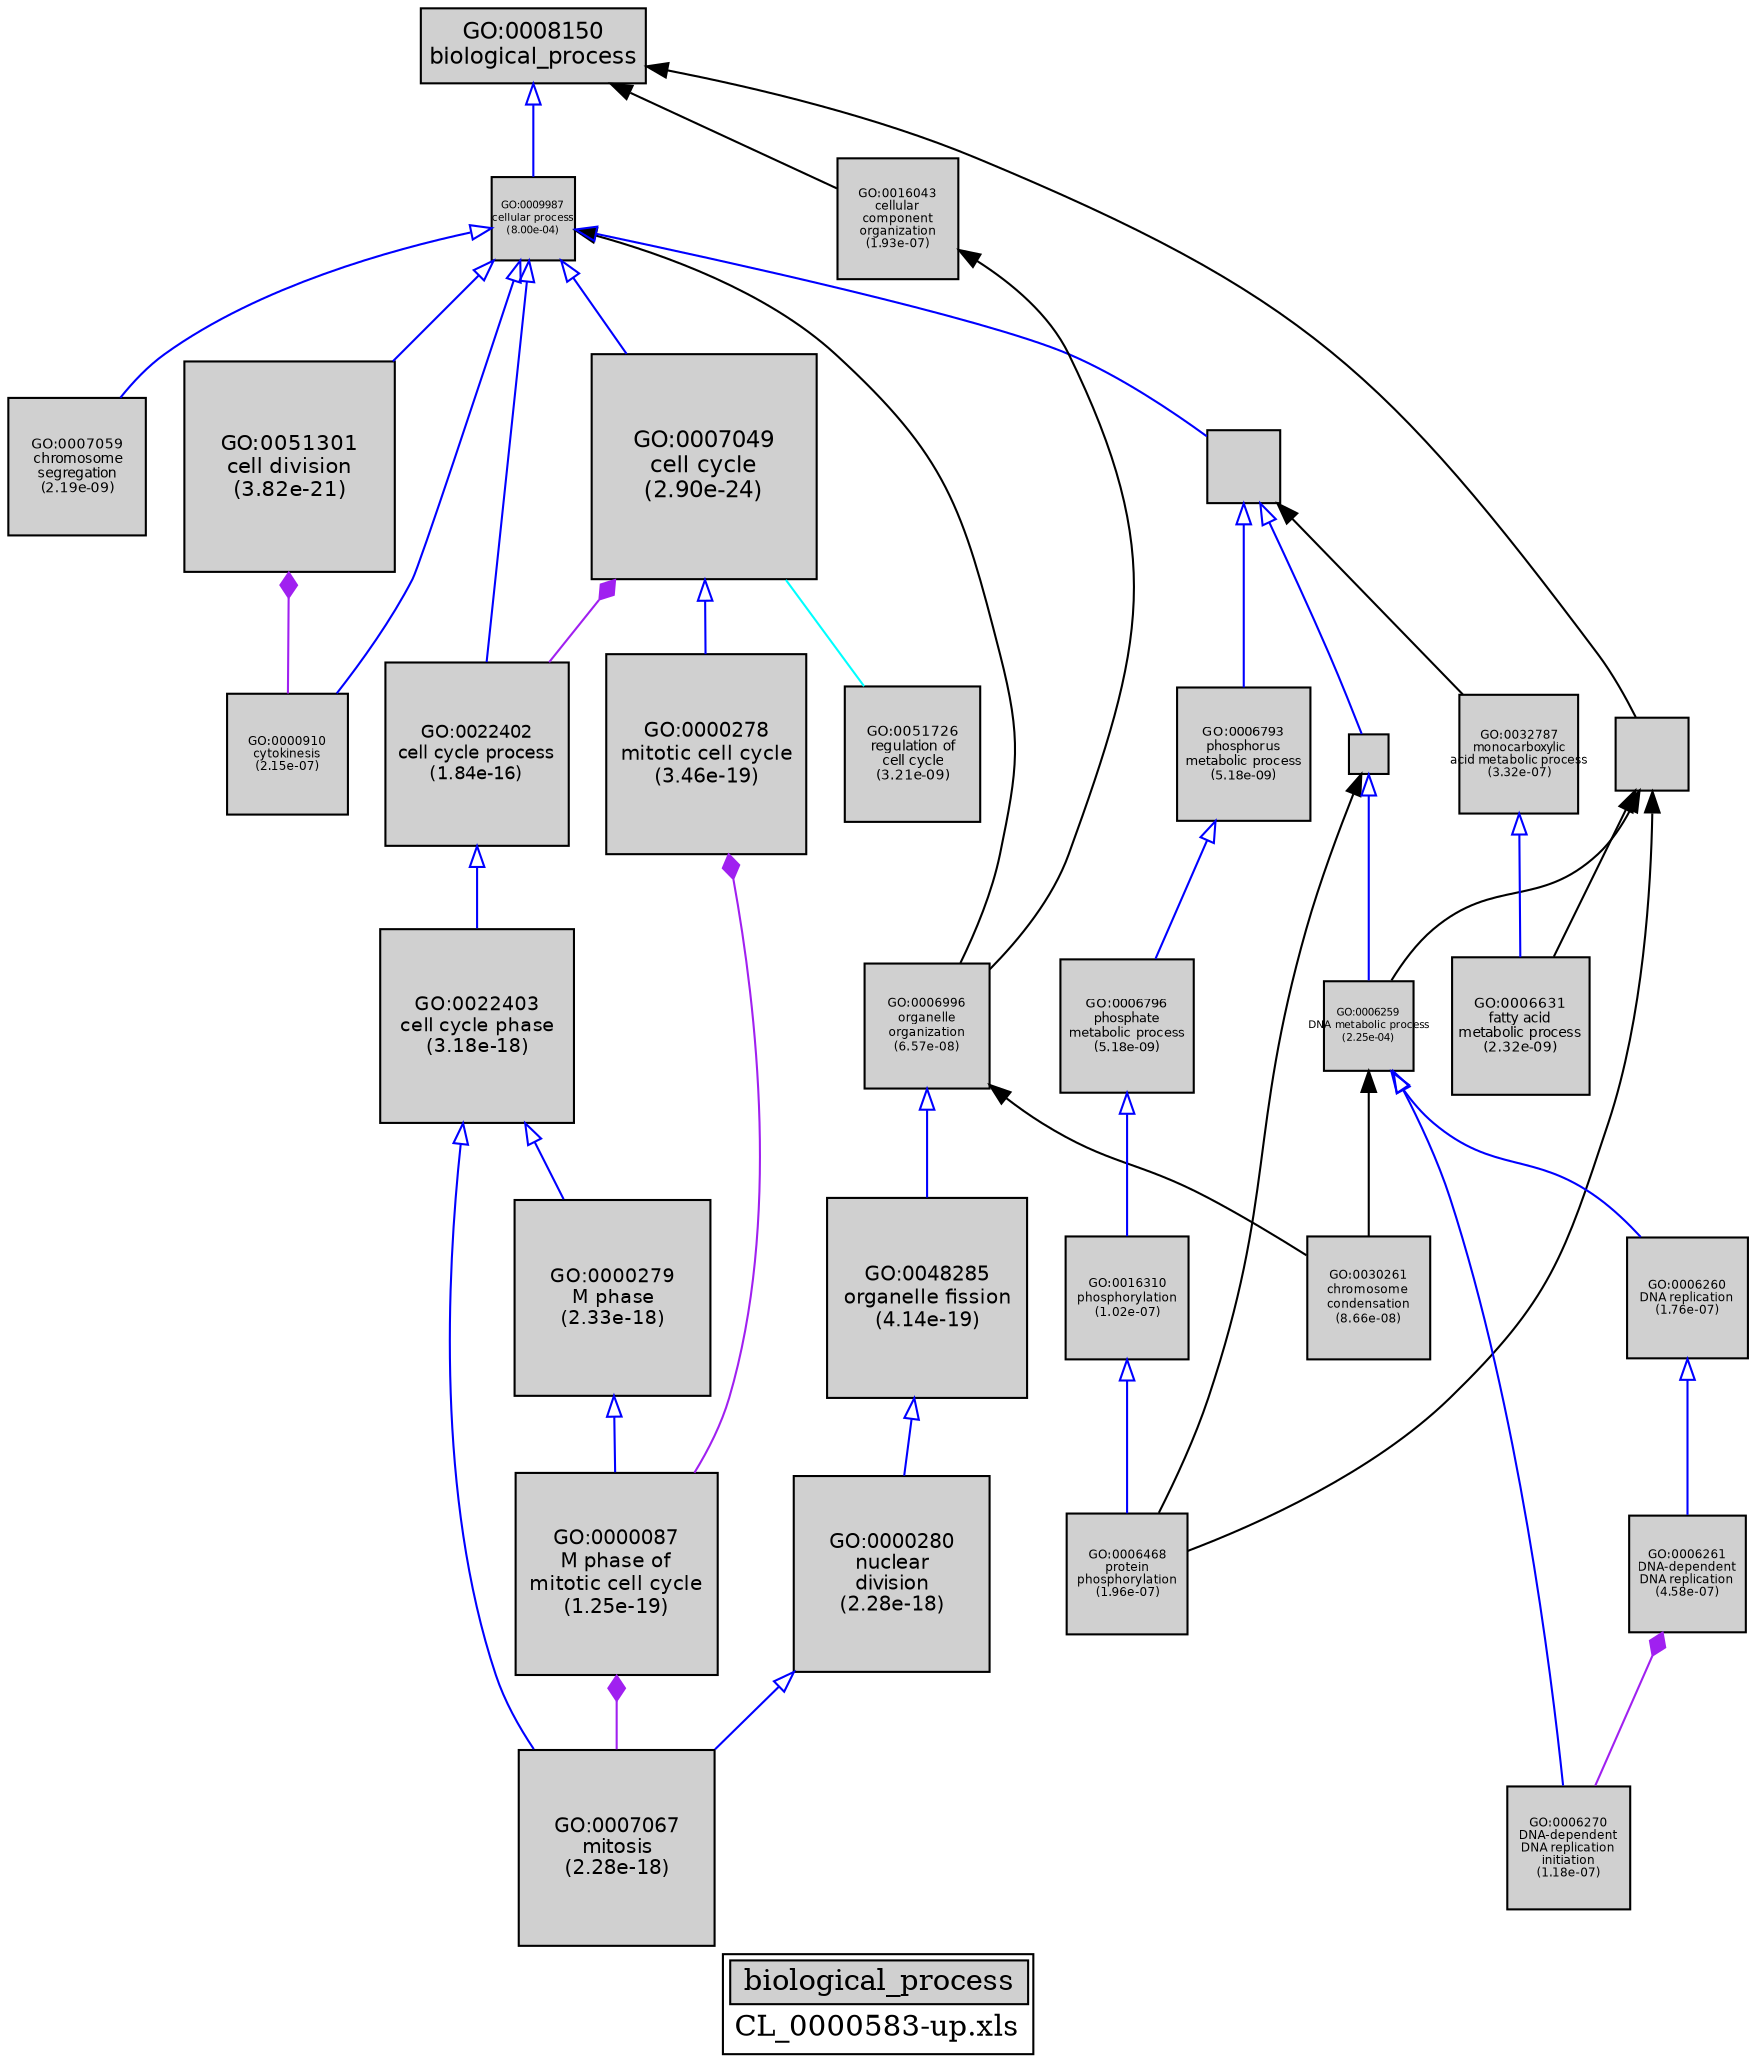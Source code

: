 digraph "biological_process" {
graph [ bgcolor = "#FFFFFF", label = <<TABLE COLOR="black" BGCOLOR="white"><TR><TD COLSPAN="2" BGCOLOR="#D0D0D0"><FONT COLOR="black">biological_process</FONT></TD></TR><TR><TD BORDER="0">CL_0000583-up.xls</TD></TR></TABLE>> ];
node [ fontname = "Helvetica" ];

subgraph "nodes" {

node [ style = "filled", fixedsize = "true", width = 1, shape = "box", fontsize = 9, fillcolor = "#D0D0D0", fontcolor = "black", color = "black" ];

"GO:0022403" [ URL = "#GO:0022403", label = <<TABLE BORDER="0"><TR><TD>GO:0022403<BR/>cell cycle phase<BR/>(3.18e-18)</TD></TR></TABLE>>, width = 1.29428228228, shape = "box", fontsize = 9.31883243245, height = 1.29428228228 ];
"GO:0006793" [ URL = "#GO:0006793", label = <<TABLE BORDER="0"><TR><TD>GO:0006793<BR/>phosphorus<BR/>metabolic process<BR/>(5.18e-09)</TD></TR></TABLE>>, width = 0.893609631893, shape = "box", fontsize = 6.43398934963, height = 0.893609631893 ];
"GO:0000087" [ URL = "#GO:0000087", label = <<TABLE BORDER="0"><TR><TD>GO:0000087<BR/>M phase of<BR/>mitotic cell cycle<BR/>(1.25e-19)</TD></TR></TABLE>>, width = 1.34500092382, shape = "box", fontsize = 9.68400665151, height = 1.34500092382 ];
"GO:0006468" [ URL = "#GO:0006468", label = <<TABLE BORDER="0"><TR><TD>GO:0006468<BR/>protein<BR/>phosphorylation<BR/>(1.96e-07)</TD></TR></TABLE>>, width = 0.805191691839, shape = "box", fontsize = 5.79738018124, height = 0.805191691839 ];
"GO:0000280" [ URL = "#GO:0000280", label = <<TABLE BORDER="0"><TR><TD>GO:0000280<BR/>nuclear<BR/>division<BR/>(2.28e-18)</TD></TR></TABLE>>, width = 1.29960870113, shape = "box", fontsize = 9.35718264814, height = 1.29960870113 ];
"GO:0044238" [ URL = "#GO:0044238", label = "", width = 0.480936502406, shape = "box", height = 0.480936502406 ];
"GO:0000910" [ URL = "#GO:0000910", label = <<TABLE BORDER="0"><TR><TD>GO:0000910<BR/>cytokinesis<BR/>(2.15e-07)</TD></TR></TABLE>>, width = 0.802766734187, shape = "box", fontsize = 5.77992048614, height = 0.802766734187 ];
"GO:0022402" [ URL = "#GO:0022402", label = <<TABLE BORDER="0"><TR><TD>GO:0022402<BR/>cell cycle process<BR/>(1.84e-16)</TD></TR></TABLE>>, width = 1.22775368108, shape = "box", fontsize = 8.83982650378, height = 1.22775368108 ];
"GO:0048285" [ URL = "#GO:0048285", label = <<TABLE BORDER="0"><TR><TD>GO:0048285<BR/>organelle fission<BR/>(4.14e-19)</TD></TR></TABLE>>, width = 1.32641485666, shape = "box", fontsize = 9.55018696793, height = 1.32641485666 ];
"GO:0006631" [ URL = "#GO:0006631", label = <<TABLE BORDER="0"><TR><TD>GO:0006631<BR/>fatty acid<BR/>metabolic process<BR/>(2.32e-09)</TD></TR></TABLE>>, width = 0.911961245555, shape = "box", fontsize = 6.56612096799, height = 0.911961245555 ];
"GO:0044260" [ URL = "#GO:0044260", label = "", width = 0.265425547606, shape = "box", height = 0.265425547606 ];
"GO:0006996" [ URL = "#GO:0006996", label = <<TABLE BORDER="0"><TR><TD>GO:0006996<BR/>organelle<BR/>organization<BR/>(6.57e-08)</TD></TR></TABLE>>, width = 0.832763690463, shape = "box", fontsize = 5.99589857133, height = 0.832763690463 ];
"GO:0007067" [ URL = "#GO:0007067", label = <<TABLE BORDER="0"><TR><TD>GO:0007067<BR/>mitosis<BR/>(2.28e-18)</TD></TR></TABLE>>, width = 1.29960870113, shape = "box", fontsize = 9.35718264814, height = 1.29960870113 ];
"GO:0032787" [ URL = "#GO:0032787", label = <<TABLE BORDER="0"><TR><TD>GO:0032787<BR/>monocarboxylic<BR/>acid metabolic process<BR/>(3.32e-07)</TD></TR></TABLE>>, width = 0.791567701335, shape = "box", fontsize = 5.69928744961, height = 0.791567701335 ];
"GO:0006796" [ URL = "#GO:0006796", label = <<TABLE BORDER="0"><TR><TD>GO:0006796<BR/>phosphate<BR/>metabolic process<BR/>(5.18e-09)</TD></TR></TABLE>>, width = 0.893609631893, shape = "box", fontsize = 6.43398934963, height = 0.893609631893 ];
"GO:0008150" [ URL = "#GO:0008150", label = <<TABLE BORDER="0"><TR><TD>GO:0008150<BR/>biological_process</TD></TR></TABLE>>, width = 1.5, shape = "box", fontsize = 10.8 ];
"GO:0007049" [ URL = "#GO:0007049", label = <<TABLE BORDER="0"><TR><TD>GO:0007049<BR/>cell cycle<BR/>(2.90e-24)</TD></TR></TABLE>>, width = 1.5, shape = "box", fontsize = 10.8, height = 1.5 ];
"GO:0044237" [ URL = "#GO:0044237", label = "", width = 0.491939864832, shape = "box", height = 0.491939864832 ];
"GO:0009987" [ URL = "#GO:0009987", label = <<TABLE BORDER="0"><TR><TD>GO:0009987<BR/>cellular process<BR/>(8.00e-04)</TD></TR></TABLE>>, width = 0.552032587209, shape = "box", fontsize = 5.0, height = 0.552032587209 ];
"GO:0007059" [ URL = "#GO:0007059", label = <<TABLE BORDER="0"><TR><TD>GO:0007059<BR/>chromosome<BR/>segregation<BR/>(2.19e-09)</TD></TR></TABLE>>, width = 0.913280071821, shape = "box", fontsize = 6.57561651711, height = 0.913280071821 ];
"GO:0051301" [ URL = "#GO:0051301", label = <<TABLE BORDER="0"><TR><TD>GO:0051301<BR/>cell division<BR/>(3.82e-21)</TD></TR></TABLE>>, width = 1.39751777356, shape = "box", fontsize = 10.0621279697, height = 1.39751777356 ];
"GO:0000278" [ URL = "#GO:0000278", label = <<TABLE BORDER="0"><TR><TD>GO:0000278<BR/>mitotic cell cycle<BR/>(3.46e-19)</TD></TR></TABLE>>, width = 1.32920887724, shape = "box", fontsize = 9.57030391611, height = 1.32920887724 ];
"GO:0006260" [ URL = "#GO:0006260", label = <<TABLE BORDER="0"><TR><TD>GO:0006260<BR/>DNA replication<BR/>(1.76e-07)</TD></TR></TABLE>>, width = 0.8080158678, shape = "box", fontsize = 5.81771424816, height = 0.8080158678 ];
"GO:0006259" [ URL = "#GO:0006259", label = <<TABLE BORDER="0"><TR><TD>GO:0006259<BR/>DNA metabolic process<BR/>(2.25e-04)</TD></TR></TABLE>>, width = 0.59755777775, shape = "box", fontsize = 5.0, height = 0.59755777775 ];
"GO:0051726" [ URL = "#GO:0051726", label = <<TABLE BORDER="0"><TR><TD>GO:0051726<BR/>regulation of<BR/>cell cycle<BR/>(3.21e-09)</TD></TR></TABLE>>, width = 0.904585593073, shape = "box", fontsize = 6.51301627012, height = 0.904585593073 ];
"GO:0030261" [ URL = "#GO:0030261", label = <<TABLE BORDER="0"><TR><TD>GO:0030261<BR/>chromosome<BR/>condensation<BR/>(8.66e-08)</TD></TR></TABLE>>, width = 0.825887812981, shape = "box", fontsize = 5.94639225346, height = 0.825887812981 ];
"GO:0006261" [ URL = "#GO:0006261", label = <<TABLE BORDER="0"><TR><TD>GO:0006261<BR/>DNA-dependent<BR/>DNA replication<BR/>(4.58e-07)</TD></TR></TABLE>>, width = 0.783136801724, shape = "box", fontsize = 5.63858497241, height = 0.783136801724 ];
"GO:0016310" [ URL = "#GO:0016310", label = <<TABLE BORDER="0"><TR><TD>GO:0016310<BR/>phosphorylation<BR/>(1.02e-07)</TD></TR></TABLE>>, width = 0.821772587122, shape = "box", fontsize = 5.91676262728, height = 0.821772587122 ];
"GO:0000279" [ URL = "#GO:0000279", label = <<TABLE BORDER="0"><TR><TD>GO:0000279<BR/>M phase<BR/>(2.33e-18)</TD></TR></TABLE>>, width = 1.2992274472, shape = "box", fontsize = 9.35443761982, height = 1.2992274472 ];
"GO:0006270" [ URL = "#GO:0006270", label = <<TABLE BORDER="0"><TR><TD>GO:0006270<BR/>DNA-dependent<BR/>DNA replication<BR/>initiation<BR/>(1.18e-07)</TD></TR></TABLE>>, width = 0.818076104778, shape = "box", fontsize = 5.8901479544, height = 0.818076104778 ];
"GO:0016043" [ URL = "#GO:0016043", label = <<TABLE BORDER="0"><TR><TD>GO:0016043<BR/>cellular<BR/>component<BR/>organization<BR/>(1.93e-07)</TD></TR></TABLE>>, width = 0.805528383829, shape = "box", fontsize = 5.79980436357, height = 0.805528383829 ];
}
subgraph "edges" {


edge [ dir = "back", weight = 1 ];
subgraph "regulates" {


edge [ color = "cyan", arrowtail = "none" ];
subgraph "positive" {


edge [ color = "green", arrowtail = "vee" ];
}
subgraph "negative" {


edge [ color = "red", arrowtail = "tee" ];
}
"GO:0007049" -> "GO:0051726";
}
subgraph "part_of" {


edge [ color = "purple", arrowtail = "diamond", weight = 2.5 ];
"GO:0051301" -> "GO:0000910";
"GO:0000278" -> "GO:0000087";
"GO:0000087" -> "GO:0007067";
"GO:0006261" -> "GO:0006270";
"GO:0007049" -> "GO:0022402";
}
subgraph "is_a" {


edge [ color = "blue", arrowtail = "empty", weight = 5.0 ];
"GO:0006996" -> "GO:0048285";
"GO:0000279" -> "GO:0000087";
"GO:0000280" -> "GO:0007067";
"GO:0006796" -> "GO:0016310";
"GO:0022402" -> "GO:0022403";
"GO:0022403" -> "GO:0007067";
"GO:0016310" -> "GO:0006468";
"GO:0009987" -> "GO:0044237";
"GO:0007049" -> "GO:0000278";
"GO:0044237" -> "GO:0044260";
"GO:0009987" -> "GO:0000910";
"GO:0009987" -> "GO:0051301";
"GO:0006793" -> "GO:0006796";
"GO:0048285" -> "GO:0000280";
"GO:0032787" -> "GO:0006631";
"GO:0009987" -> "GO:0022402";
"GO:0022403" -> "GO:0000279";
"GO:0008150" -> "GO:0009987";
"GO:0006260" -> "GO:0006261";
"GO:0044260" -> "GO:0006259";
"GO:0006259" -> "GO:0006260";
"GO:0009987" -> "GO:0007059";
"GO:0044237" -> "GO:0006793";
"GO:0009987" -> "GO:0007049";
"GO:0006259" -> "GO:0006270";
}
"GO:0044238" -> "GO:0006468";
"GO:0008150" -> "GO:0016043";
"GO:0009987" -> "GO:0006996";
"GO:0044237" -> "GO:0032787";
"GO:0044238" -> "GO:0006259";
"GO:0008150" -> "GO:0044238";
"GO:0016043" -> "GO:0006996";
"GO:0044260" -> "GO:0006468";
"GO:0044238" -> "GO:0006631";
"GO:0006996" -> "GO:0030261";
"GO:0006259" -> "GO:0030261";
}
}
